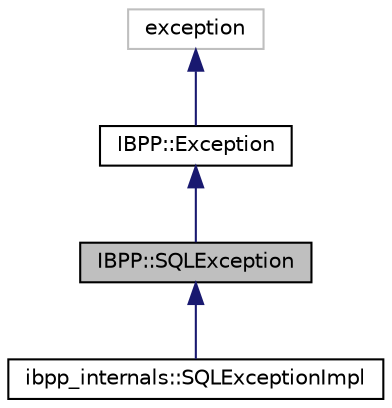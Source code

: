 digraph "IBPP::SQLException"
{
 // LATEX_PDF_SIZE
  edge [fontname="Helvetica",fontsize="10",labelfontname="Helvetica",labelfontsize="10"];
  node [fontname="Helvetica",fontsize="10",shape=record];
  Node1 [label="IBPP::SQLException",height=0.2,width=0.4,color="black", fillcolor="grey75", style="filled", fontcolor="black",tooltip=" "];
  Node2 -> Node1 [dir="back",color="midnightblue",fontsize="10",style="solid"];
  Node2 [label="IBPP::Exception",height=0.2,width=0.4,color="black", fillcolor="white", style="filled",URL="$classIBPP_1_1Exception.html",tooltip=" "];
  Node3 -> Node2 [dir="back",color="midnightblue",fontsize="10",style="solid"];
  Node3 [label="exception",height=0.2,width=0.4,color="grey75", fillcolor="white", style="filled",tooltip=" "];
  Node1 -> Node4 [dir="back",color="midnightblue",fontsize="10",style="solid"];
  Node4 [label="ibpp_internals::SQLExceptionImpl",height=0.2,width=0.4,color="black", fillcolor="white", style="filled",URL="$classibpp__internals_1_1SQLExceptionImpl.html",tooltip=" "];
}
